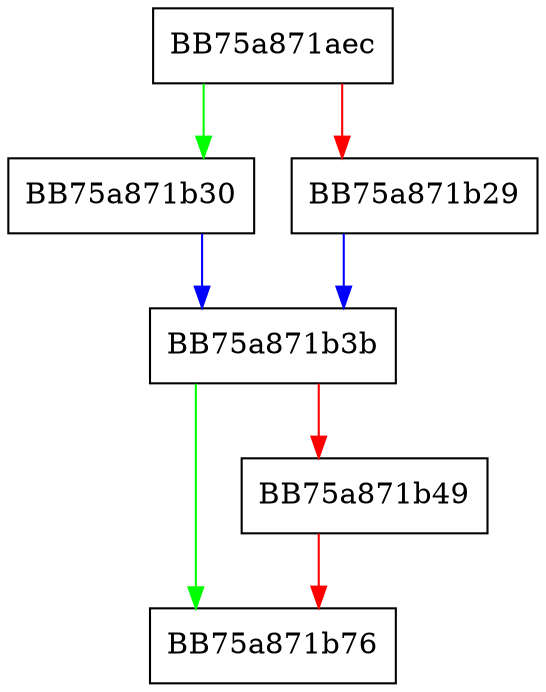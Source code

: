 digraph ShouldApplyDlpPrintFileHeuristicPolicy {
  node [shape="box"];
  graph [splines=ortho];
  BB75a871aec -> BB75a871b30 [color="green"];
  BB75a871aec -> BB75a871b29 [color="red"];
  BB75a871b29 -> BB75a871b3b [color="blue"];
  BB75a871b30 -> BB75a871b3b [color="blue"];
  BB75a871b3b -> BB75a871b76 [color="green"];
  BB75a871b3b -> BB75a871b49 [color="red"];
  BB75a871b49 -> BB75a871b76 [color="red"];
}